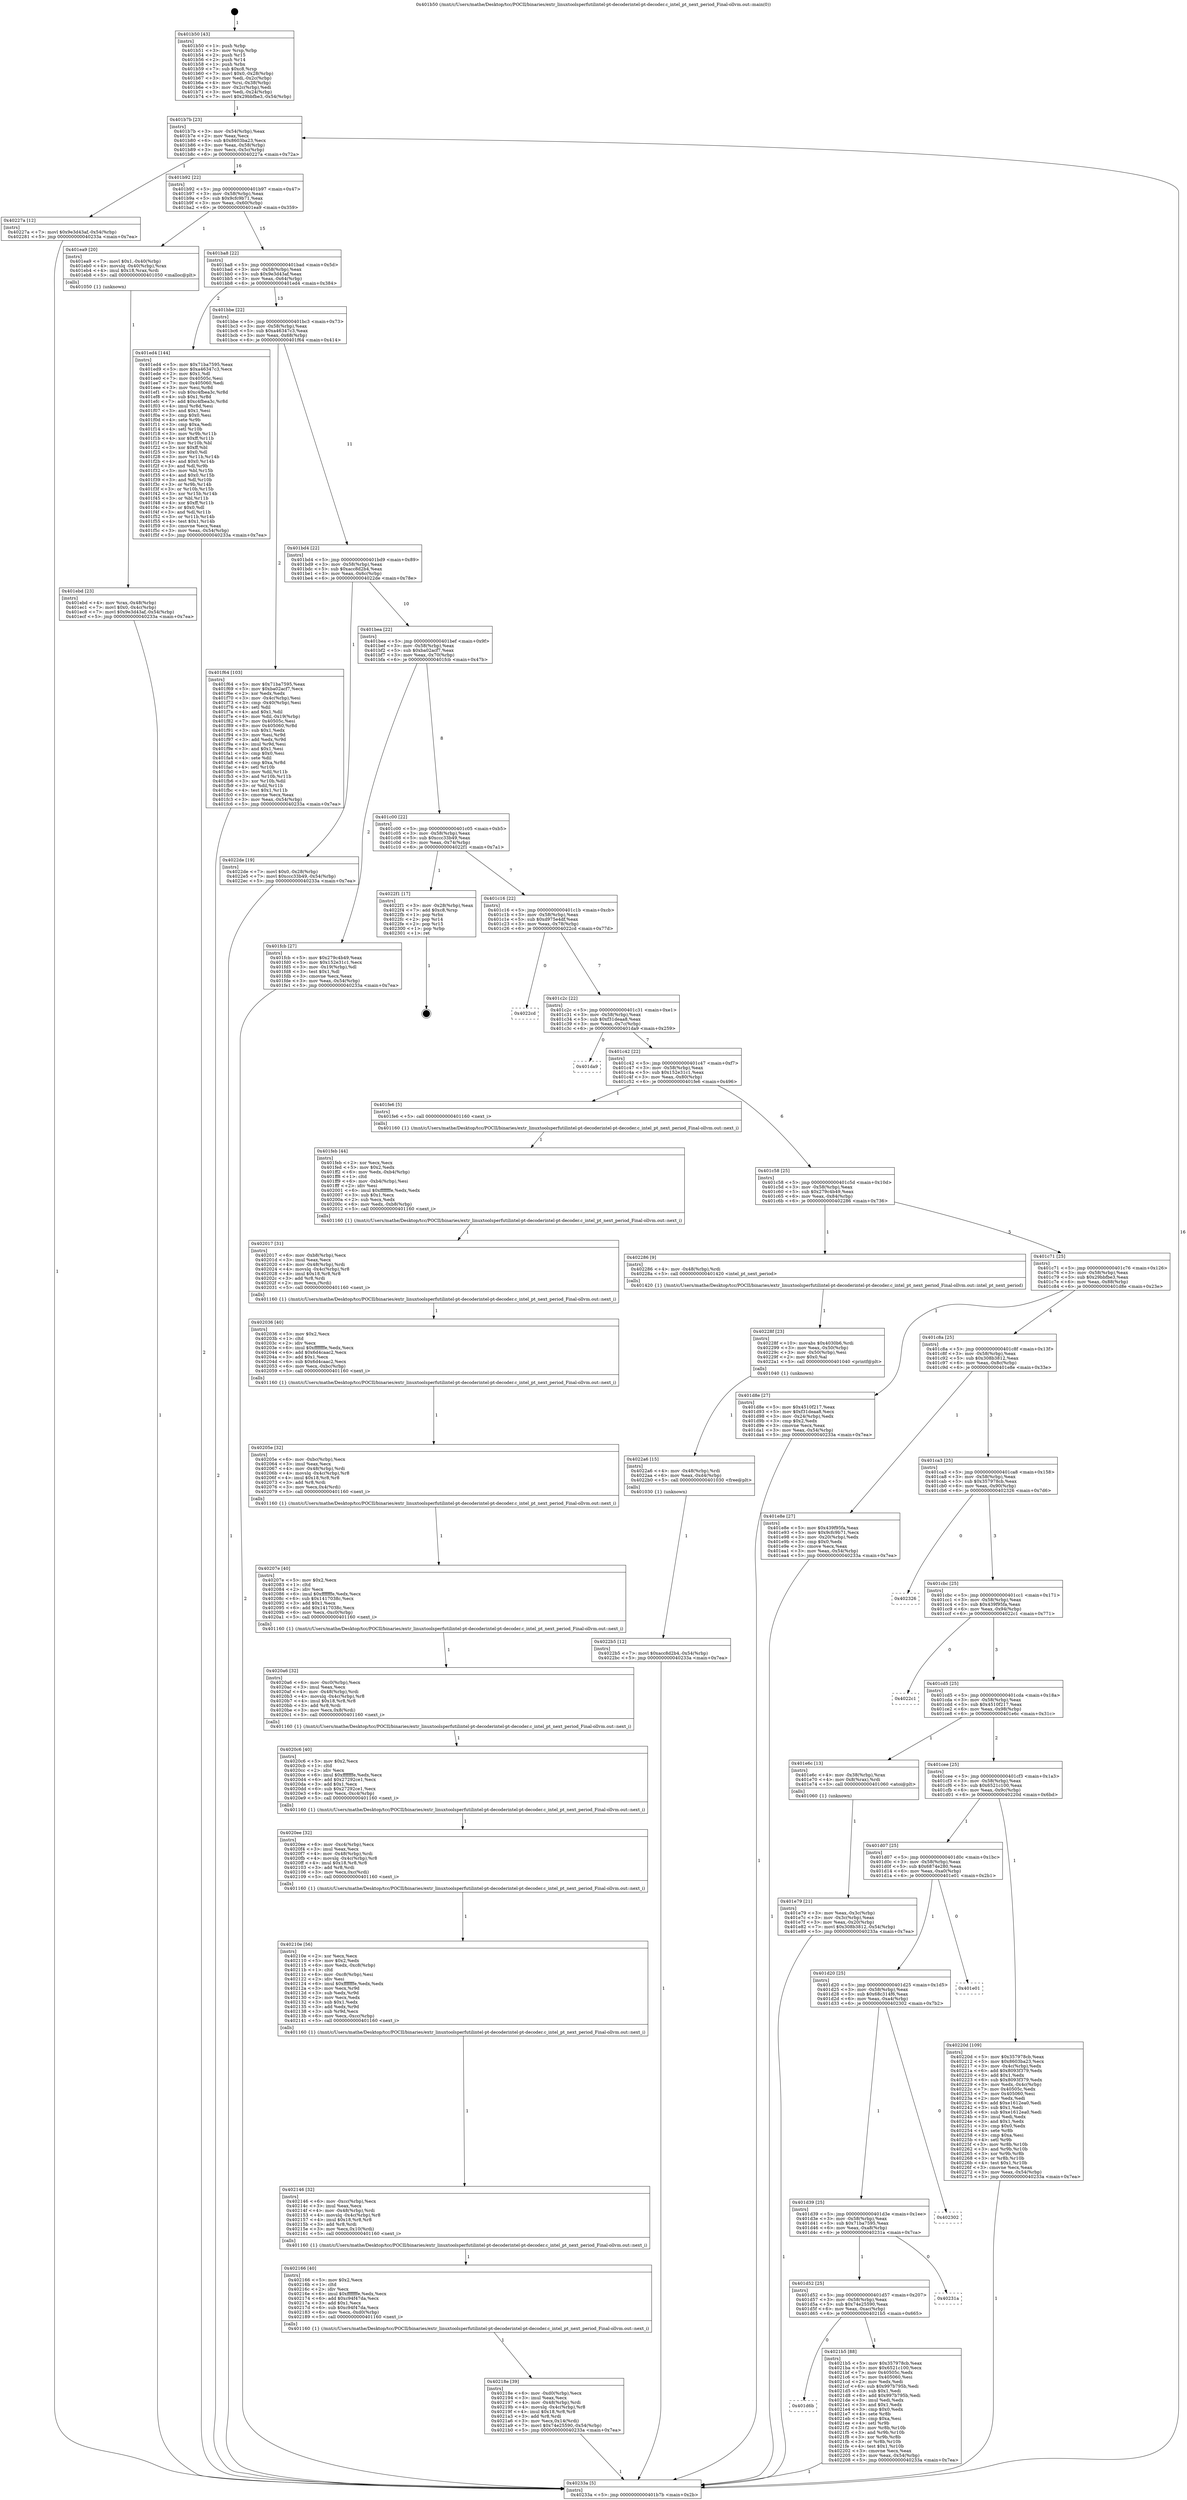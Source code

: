 digraph "0x401b50" {
  label = "0x401b50 (/mnt/c/Users/mathe/Desktop/tcc/POCII/binaries/extr_linuxtoolsperfutilintel-pt-decoderintel-pt-decoder.c_intel_pt_next_period_Final-ollvm.out::main(0))"
  labelloc = "t"
  node[shape=record]

  Entry [label="",width=0.3,height=0.3,shape=circle,fillcolor=black,style=filled]
  "0x401b7b" [label="{
     0x401b7b [23]\l
     | [instrs]\l
     &nbsp;&nbsp;0x401b7b \<+3\>: mov -0x54(%rbp),%eax\l
     &nbsp;&nbsp;0x401b7e \<+2\>: mov %eax,%ecx\l
     &nbsp;&nbsp;0x401b80 \<+6\>: sub $0x8603ba23,%ecx\l
     &nbsp;&nbsp;0x401b86 \<+3\>: mov %eax,-0x58(%rbp)\l
     &nbsp;&nbsp;0x401b89 \<+3\>: mov %ecx,-0x5c(%rbp)\l
     &nbsp;&nbsp;0x401b8c \<+6\>: je 000000000040227a \<main+0x72a\>\l
  }"]
  "0x40227a" [label="{
     0x40227a [12]\l
     | [instrs]\l
     &nbsp;&nbsp;0x40227a \<+7\>: movl $0x9e3d43af,-0x54(%rbp)\l
     &nbsp;&nbsp;0x402281 \<+5\>: jmp 000000000040233a \<main+0x7ea\>\l
  }"]
  "0x401b92" [label="{
     0x401b92 [22]\l
     | [instrs]\l
     &nbsp;&nbsp;0x401b92 \<+5\>: jmp 0000000000401b97 \<main+0x47\>\l
     &nbsp;&nbsp;0x401b97 \<+3\>: mov -0x58(%rbp),%eax\l
     &nbsp;&nbsp;0x401b9a \<+5\>: sub $0x9cfc9b71,%eax\l
     &nbsp;&nbsp;0x401b9f \<+3\>: mov %eax,-0x60(%rbp)\l
     &nbsp;&nbsp;0x401ba2 \<+6\>: je 0000000000401ea9 \<main+0x359\>\l
  }"]
  Exit [label="",width=0.3,height=0.3,shape=circle,fillcolor=black,style=filled,peripheries=2]
  "0x401ea9" [label="{
     0x401ea9 [20]\l
     | [instrs]\l
     &nbsp;&nbsp;0x401ea9 \<+7\>: movl $0x1,-0x40(%rbp)\l
     &nbsp;&nbsp;0x401eb0 \<+4\>: movslq -0x40(%rbp),%rax\l
     &nbsp;&nbsp;0x401eb4 \<+4\>: imul $0x18,%rax,%rdi\l
     &nbsp;&nbsp;0x401eb8 \<+5\>: call 0000000000401050 \<malloc@plt\>\l
     | [calls]\l
     &nbsp;&nbsp;0x401050 \{1\} (unknown)\l
  }"]
  "0x401ba8" [label="{
     0x401ba8 [22]\l
     | [instrs]\l
     &nbsp;&nbsp;0x401ba8 \<+5\>: jmp 0000000000401bad \<main+0x5d\>\l
     &nbsp;&nbsp;0x401bad \<+3\>: mov -0x58(%rbp),%eax\l
     &nbsp;&nbsp;0x401bb0 \<+5\>: sub $0x9e3d43af,%eax\l
     &nbsp;&nbsp;0x401bb5 \<+3\>: mov %eax,-0x64(%rbp)\l
     &nbsp;&nbsp;0x401bb8 \<+6\>: je 0000000000401ed4 \<main+0x384\>\l
  }"]
  "0x4022b5" [label="{
     0x4022b5 [12]\l
     | [instrs]\l
     &nbsp;&nbsp;0x4022b5 \<+7\>: movl $0xacc8d2b4,-0x54(%rbp)\l
     &nbsp;&nbsp;0x4022bc \<+5\>: jmp 000000000040233a \<main+0x7ea\>\l
  }"]
  "0x401ed4" [label="{
     0x401ed4 [144]\l
     | [instrs]\l
     &nbsp;&nbsp;0x401ed4 \<+5\>: mov $0x71ba7595,%eax\l
     &nbsp;&nbsp;0x401ed9 \<+5\>: mov $0xa46347c3,%ecx\l
     &nbsp;&nbsp;0x401ede \<+2\>: mov $0x1,%dl\l
     &nbsp;&nbsp;0x401ee0 \<+7\>: mov 0x40505c,%esi\l
     &nbsp;&nbsp;0x401ee7 \<+7\>: mov 0x405060,%edi\l
     &nbsp;&nbsp;0x401eee \<+3\>: mov %esi,%r8d\l
     &nbsp;&nbsp;0x401ef1 \<+7\>: sub $0xc4fbea3c,%r8d\l
     &nbsp;&nbsp;0x401ef8 \<+4\>: sub $0x1,%r8d\l
     &nbsp;&nbsp;0x401efc \<+7\>: add $0xc4fbea3c,%r8d\l
     &nbsp;&nbsp;0x401f03 \<+4\>: imul %r8d,%esi\l
     &nbsp;&nbsp;0x401f07 \<+3\>: and $0x1,%esi\l
     &nbsp;&nbsp;0x401f0a \<+3\>: cmp $0x0,%esi\l
     &nbsp;&nbsp;0x401f0d \<+4\>: sete %r9b\l
     &nbsp;&nbsp;0x401f11 \<+3\>: cmp $0xa,%edi\l
     &nbsp;&nbsp;0x401f14 \<+4\>: setl %r10b\l
     &nbsp;&nbsp;0x401f18 \<+3\>: mov %r9b,%r11b\l
     &nbsp;&nbsp;0x401f1b \<+4\>: xor $0xff,%r11b\l
     &nbsp;&nbsp;0x401f1f \<+3\>: mov %r10b,%bl\l
     &nbsp;&nbsp;0x401f22 \<+3\>: xor $0xff,%bl\l
     &nbsp;&nbsp;0x401f25 \<+3\>: xor $0x0,%dl\l
     &nbsp;&nbsp;0x401f28 \<+3\>: mov %r11b,%r14b\l
     &nbsp;&nbsp;0x401f2b \<+4\>: and $0x0,%r14b\l
     &nbsp;&nbsp;0x401f2f \<+3\>: and %dl,%r9b\l
     &nbsp;&nbsp;0x401f32 \<+3\>: mov %bl,%r15b\l
     &nbsp;&nbsp;0x401f35 \<+4\>: and $0x0,%r15b\l
     &nbsp;&nbsp;0x401f39 \<+3\>: and %dl,%r10b\l
     &nbsp;&nbsp;0x401f3c \<+3\>: or %r9b,%r14b\l
     &nbsp;&nbsp;0x401f3f \<+3\>: or %r10b,%r15b\l
     &nbsp;&nbsp;0x401f42 \<+3\>: xor %r15b,%r14b\l
     &nbsp;&nbsp;0x401f45 \<+3\>: or %bl,%r11b\l
     &nbsp;&nbsp;0x401f48 \<+4\>: xor $0xff,%r11b\l
     &nbsp;&nbsp;0x401f4c \<+3\>: or $0x0,%dl\l
     &nbsp;&nbsp;0x401f4f \<+3\>: and %dl,%r11b\l
     &nbsp;&nbsp;0x401f52 \<+3\>: or %r11b,%r14b\l
     &nbsp;&nbsp;0x401f55 \<+4\>: test $0x1,%r14b\l
     &nbsp;&nbsp;0x401f59 \<+3\>: cmovne %ecx,%eax\l
     &nbsp;&nbsp;0x401f5c \<+3\>: mov %eax,-0x54(%rbp)\l
     &nbsp;&nbsp;0x401f5f \<+5\>: jmp 000000000040233a \<main+0x7ea\>\l
  }"]
  "0x401bbe" [label="{
     0x401bbe [22]\l
     | [instrs]\l
     &nbsp;&nbsp;0x401bbe \<+5\>: jmp 0000000000401bc3 \<main+0x73\>\l
     &nbsp;&nbsp;0x401bc3 \<+3\>: mov -0x58(%rbp),%eax\l
     &nbsp;&nbsp;0x401bc6 \<+5\>: sub $0xa46347c3,%eax\l
     &nbsp;&nbsp;0x401bcb \<+3\>: mov %eax,-0x68(%rbp)\l
     &nbsp;&nbsp;0x401bce \<+6\>: je 0000000000401f64 \<main+0x414\>\l
  }"]
  "0x4022a6" [label="{
     0x4022a6 [15]\l
     | [instrs]\l
     &nbsp;&nbsp;0x4022a6 \<+4\>: mov -0x48(%rbp),%rdi\l
     &nbsp;&nbsp;0x4022aa \<+6\>: mov %eax,-0xd4(%rbp)\l
     &nbsp;&nbsp;0x4022b0 \<+5\>: call 0000000000401030 \<free@plt\>\l
     | [calls]\l
     &nbsp;&nbsp;0x401030 \{1\} (unknown)\l
  }"]
  "0x401f64" [label="{
     0x401f64 [103]\l
     | [instrs]\l
     &nbsp;&nbsp;0x401f64 \<+5\>: mov $0x71ba7595,%eax\l
     &nbsp;&nbsp;0x401f69 \<+5\>: mov $0xba02acf7,%ecx\l
     &nbsp;&nbsp;0x401f6e \<+2\>: xor %edx,%edx\l
     &nbsp;&nbsp;0x401f70 \<+3\>: mov -0x4c(%rbp),%esi\l
     &nbsp;&nbsp;0x401f73 \<+3\>: cmp -0x40(%rbp),%esi\l
     &nbsp;&nbsp;0x401f76 \<+4\>: setl %dil\l
     &nbsp;&nbsp;0x401f7a \<+4\>: and $0x1,%dil\l
     &nbsp;&nbsp;0x401f7e \<+4\>: mov %dil,-0x19(%rbp)\l
     &nbsp;&nbsp;0x401f82 \<+7\>: mov 0x40505c,%esi\l
     &nbsp;&nbsp;0x401f89 \<+8\>: mov 0x405060,%r8d\l
     &nbsp;&nbsp;0x401f91 \<+3\>: sub $0x1,%edx\l
     &nbsp;&nbsp;0x401f94 \<+3\>: mov %esi,%r9d\l
     &nbsp;&nbsp;0x401f97 \<+3\>: add %edx,%r9d\l
     &nbsp;&nbsp;0x401f9a \<+4\>: imul %r9d,%esi\l
     &nbsp;&nbsp;0x401f9e \<+3\>: and $0x1,%esi\l
     &nbsp;&nbsp;0x401fa1 \<+3\>: cmp $0x0,%esi\l
     &nbsp;&nbsp;0x401fa4 \<+4\>: sete %dil\l
     &nbsp;&nbsp;0x401fa8 \<+4\>: cmp $0xa,%r8d\l
     &nbsp;&nbsp;0x401fac \<+4\>: setl %r10b\l
     &nbsp;&nbsp;0x401fb0 \<+3\>: mov %dil,%r11b\l
     &nbsp;&nbsp;0x401fb3 \<+3\>: and %r10b,%r11b\l
     &nbsp;&nbsp;0x401fb6 \<+3\>: xor %r10b,%dil\l
     &nbsp;&nbsp;0x401fb9 \<+3\>: or %dil,%r11b\l
     &nbsp;&nbsp;0x401fbc \<+4\>: test $0x1,%r11b\l
     &nbsp;&nbsp;0x401fc0 \<+3\>: cmovne %ecx,%eax\l
     &nbsp;&nbsp;0x401fc3 \<+3\>: mov %eax,-0x54(%rbp)\l
     &nbsp;&nbsp;0x401fc6 \<+5\>: jmp 000000000040233a \<main+0x7ea\>\l
  }"]
  "0x401bd4" [label="{
     0x401bd4 [22]\l
     | [instrs]\l
     &nbsp;&nbsp;0x401bd4 \<+5\>: jmp 0000000000401bd9 \<main+0x89\>\l
     &nbsp;&nbsp;0x401bd9 \<+3\>: mov -0x58(%rbp),%eax\l
     &nbsp;&nbsp;0x401bdc \<+5\>: sub $0xacc8d2b4,%eax\l
     &nbsp;&nbsp;0x401be1 \<+3\>: mov %eax,-0x6c(%rbp)\l
     &nbsp;&nbsp;0x401be4 \<+6\>: je 00000000004022de \<main+0x78e\>\l
  }"]
  "0x40228f" [label="{
     0x40228f [23]\l
     | [instrs]\l
     &nbsp;&nbsp;0x40228f \<+10\>: movabs $0x4030b6,%rdi\l
     &nbsp;&nbsp;0x402299 \<+3\>: mov %eax,-0x50(%rbp)\l
     &nbsp;&nbsp;0x40229c \<+3\>: mov -0x50(%rbp),%esi\l
     &nbsp;&nbsp;0x40229f \<+2\>: mov $0x0,%al\l
     &nbsp;&nbsp;0x4022a1 \<+5\>: call 0000000000401040 \<printf@plt\>\l
     | [calls]\l
     &nbsp;&nbsp;0x401040 \{1\} (unknown)\l
  }"]
  "0x4022de" [label="{
     0x4022de [19]\l
     | [instrs]\l
     &nbsp;&nbsp;0x4022de \<+7\>: movl $0x0,-0x28(%rbp)\l
     &nbsp;&nbsp;0x4022e5 \<+7\>: movl $0xccc33b49,-0x54(%rbp)\l
     &nbsp;&nbsp;0x4022ec \<+5\>: jmp 000000000040233a \<main+0x7ea\>\l
  }"]
  "0x401bea" [label="{
     0x401bea [22]\l
     | [instrs]\l
     &nbsp;&nbsp;0x401bea \<+5\>: jmp 0000000000401bef \<main+0x9f\>\l
     &nbsp;&nbsp;0x401bef \<+3\>: mov -0x58(%rbp),%eax\l
     &nbsp;&nbsp;0x401bf2 \<+5\>: sub $0xba02acf7,%eax\l
     &nbsp;&nbsp;0x401bf7 \<+3\>: mov %eax,-0x70(%rbp)\l
     &nbsp;&nbsp;0x401bfa \<+6\>: je 0000000000401fcb \<main+0x47b\>\l
  }"]
  "0x401d6b" [label="{
     0x401d6b\l
  }", style=dashed]
  "0x401fcb" [label="{
     0x401fcb [27]\l
     | [instrs]\l
     &nbsp;&nbsp;0x401fcb \<+5\>: mov $0x279c4b49,%eax\l
     &nbsp;&nbsp;0x401fd0 \<+5\>: mov $0x152e31c1,%ecx\l
     &nbsp;&nbsp;0x401fd5 \<+3\>: mov -0x19(%rbp),%dl\l
     &nbsp;&nbsp;0x401fd8 \<+3\>: test $0x1,%dl\l
     &nbsp;&nbsp;0x401fdb \<+3\>: cmovne %ecx,%eax\l
     &nbsp;&nbsp;0x401fde \<+3\>: mov %eax,-0x54(%rbp)\l
     &nbsp;&nbsp;0x401fe1 \<+5\>: jmp 000000000040233a \<main+0x7ea\>\l
  }"]
  "0x401c00" [label="{
     0x401c00 [22]\l
     | [instrs]\l
     &nbsp;&nbsp;0x401c00 \<+5\>: jmp 0000000000401c05 \<main+0xb5\>\l
     &nbsp;&nbsp;0x401c05 \<+3\>: mov -0x58(%rbp),%eax\l
     &nbsp;&nbsp;0x401c08 \<+5\>: sub $0xccc33b49,%eax\l
     &nbsp;&nbsp;0x401c0d \<+3\>: mov %eax,-0x74(%rbp)\l
     &nbsp;&nbsp;0x401c10 \<+6\>: je 00000000004022f1 \<main+0x7a1\>\l
  }"]
  "0x4021b5" [label="{
     0x4021b5 [88]\l
     | [instrs]\l
     &nbsp;&nbsp;0x4021b5 \<+5\>: mov $0x357978cb,%eax\l
     &nbsp;&nbsp;0x4021ba \<+5\>: mov $0x6521c100,%ecx\l
     &nbsp;&nbsp;0x4021bf \<+7\>: mov 0x40505c,%edx\l
     &nbsp;&nbsp;0x4021c6 \<+7\>: mov 0x405060,%esi\l
     &nbsp;&nbsp;0x4021cd \<+2\>: mov %edx,%edi\l
     &nbsp;&nbsp;0x4021cf \<+6\>: sub $0x997b795b,%edi\l
     &nbsp;&nbsp;0x4021d5 \<+3\>: sub $0x1,%edi\l
     &nbsp;&nbsp;0x4021d8 \<+6\>: add $0x997b795b,%edi\l
     &nbsp;&nbsp;0x4021de \<+3\>: imul %edi,%edx\l
     &nbsp;&nbsp;0x4021e1 \<+3\>: and $0x1,%edx\l
     &nbsp;&nbsp;0x4021e4 \<+3\>: cmp $0x0,%edx\l
     &nbsp;&nbsp;0x4021e7 \<+4\>: sete %r8b\l
     &nbsp;&nbsp;0x4021eb \<+3\>: cmp $0xa,%esi\l
     &nbsp;&nbsp;0x4021ee \<+4\>: setl %r9b\l
     &nbsp;&nbsp;0x4021f2 \<+3\>: mov %r8b,%r10b\l
     &nbsp;&nbsp;0x4021f5 \<+3\>: and %r9b,%r10b\l
     &nbsp;&nbsp;0x4021f8 \<+3\>: xor %r9b,%r8b\l
     &nbsp;&nbsp;0x4021fb \<+3\>: or %r8b,%r10b\l
     &nbsp;&nbsp;0x4021fe \<+4\>: test $0x1,%r10b\l
     &nbsp;&nbsp;0x402202 \<+3\>: cmovne %ecx,%eax\l
     &nbsp;&nbsp;0x402205 \<+3\>: mov %eax,-0x54(%rbp)\l
     &nbsp;&nbsp;0x402208 \<+5\>: jmp 000000000040233a \<main+0x7ea\>\l
  }"]
  "0x4022f1" [label="{
     0x4022f1 [17]\l
     | [instrs]\l
     &nbsp;&nbsp;0x4022f1 \<+3\>: mov -0x28(%rbp),%eax\l
     &nbsp;&nbsp;0x4022f4 \<+7\>: add $0xc8,%rsp\l
     &nbsp;&nbsp;0x4022fb \<+1\>: pop %rbx\l
     &nbsp;&nbsp;0x4022fc \<+2\>: pop %r14\l
     &nbsp;&nbsp;0x4022fe \<+2\>: pop %r15\l
     &nbsp;&nbsp;0x402300 \<+1\>: pop %rbp\l
     &nbsp;&nbsp;0x402301 \<+1\>: ret\l
  }"]
  "0x401c16" [label="{
     0x401c16 [22]\l
     | [instrs]\l
     &nbsp;&nbsp;0x401c16 \<+5\>: jmp 0000000000401c1b \<main+0xcb\>\l
     &nbsp;&nbsp;0x401c1b \<+3\>: mov -0x58(%rbp),%eax\l
     &nbsp;&nbsp;0x401c1e \<+5\>: sub $0xd975e4df,%eax\l
     &nbsp;&nbsp;0x401c23 \<+3\>: mov %eax,-0x78(%rbp)\l
     &nbsp;&nbsp;0x401c26 \<+6\>: je 00000000004022cd \<main+0x77d\>\l
  }"]
  "0x401d52" [label="{
     0x401d52 [25]\l
     | [instrs]\l
     &nbsp;&nbsp;0x401d52 \<+5\>: jmp 0000000000401d57 \<main+0x207\>\l
     &nbsp;&nbsp;0x401d57 \<+3\>: mov -0x58(%rbp),%eax\l
     &nbsp;&nbsp;0x401d5a \<+5\>: sub $0x74e25590,%eax\l
     &nbsp;&nbsp;0x401d5f \<+6\>: mov %eax,-0xac(%rbp)\l
     &nbsp;&nbsp;0x401d65 \<+6\>: je 00000000004021b5 \<main+0x665\>\l
  }"]
  "0x4022cd" [label="{
     0x4022cd\l
  }", style=dashed]
  "0x401c2c" [label="{
     0x401c2c [22]\l
     | [instrs]\l
     &nbsp;&nbsp;0x401c2c \<+5\>: jmp 0000000000401c31 \<main+0xe1\>\l
     &nbsp;&nbsp;0x401c31 \<+3\>: mov -0x58(%rbp),%eax\l
     &nbsp;&nbsp;0x401c34 \<+5\>: sub $0xf31deaa8,%eax\l
     &nbsp;&nbsp;0x401c39 \<+3\>: mov %eax,-0x7c(%rbp)\l
     &nbsp;&nbsp;0x401c3c \<+6\>: je 0000000000401da9 \<main+0x259\>\l
  }"]
  "0x40231a" [label="{
     0x40231a\l
  }", style=dashed]
  "0x401da9" [label="{
     0x401da9\l
  }", style=dashed]
  "0x401c42" [label="{
     0x401c42 [22]\l
     | [instrs]\l
     &nbsp;&nbsp;0x401c42 \<+5\>: jmp 0000000000401c47 \<main+0xf7\>\l
     &nbsp;&nbsp;0x401c47 \<+3\>: mov -0x58(%rbp),%eax\l
     &nbsp;&nbsp;0x401c4a \<+5\>: sub $0x152e31c1,%eax\l
     &nbsp;&nbsp;0x401c4f \<+3\>: mov %eax,-0x80(%rbp)\l
     &nbsp;&nbsp;0x401c52 \<+6\>: je 0000000000401fe6 \<main+0x496\>\l
  }"]
  "0x401d39" [label="{
     0x401d39 [25]\l
     | [instrs]\l
     &nbsp;&nbsp;0x401d39 \<+5\>: jmp 0000000000401d3e \<main+0x1ee\>\l
     &nbsp;&nbsp;0x401d3e \<+3\>: mov -0x58(%rbp),%eax\l
     &nbsp;&nbsp;0x401d41 \<+5\>: sub $0x71ba7595,%eax\l
     &nbsp;&nbsp;0x401d46 \<+6\>: mov %eax,-0xa8(%rbp)\l
     &nbsp;&nbsp;0x401d4c \<+6\>: je 000000000040231a \<main+0x7ca\>\l
  }"]
  "0x401fe6" [label="{
     0x401fe6 [5]\l
     | [instrs]\l
     &nbsp;&nbsp;0x401fe6 \<+5\>: call 0000000000401160 \<next_i\>\l
     | [calls]\l
     &nbsp;&nbsp;0x401160 \{1\} (/mnt/c/Users/mathe/Desktop/tcc/POCII/binaries/extr_linuxtoolsperfutilintel-pt-decoderintel-pt-decoder.c_intel_pt_next_period_Final-ollvm.out::next_i)\l
  }"]
  "0x401c58" [label="{
     0x401c58 [25]\l
     | [instrs]\l
     &nbsp;&nbsp;0x401c58 \<+5\>: jmp 0000000000401c5d \<main+0x10d\>\l
     &nbsp;&nbsp;0x401c5d \<+3\>: mov -0x58(%rbp),%eax\l
     &nbsp;&nbsp;0x401c60 \<+5\>: sub $0x279c4b49,%eax\l
     &nbsp;&nbsp;0x401c65 \<+6\>: mov %eax,-0x84(%rbp)\l
     &nbsp;&nbsp;0x401c6b \<+6\>: je 0000000000402286 \<main+0x736\>\l
  }"]
  "0x402302" [label="{
     0x402302\l
  }", style=dashed]
  "0x402286" [label="{
     0x402286 [9]\l
     | [instrs]\l
     &nbsp;&nbsp;0x402286 \<+4\>: mov -0x48(%rbp),%rdi\l
     &nbsp;&nbsp;0x40228a \<+5\>: call 0000000000401420 \<intel_pt_next_period\>\l
     | [calls]\l
     &nbsp;&nbsp;0x401420 \{1\} (/mnt/c/Users/mathe/Desktop/tcc/POCII/binaries/extr_linuxtoolsperfutilintel-pt-decoderintel-pt-decoder.c_intel_pt_next_period_Final-ollvm.out::intel_pt_next_period)\l
  }"]
  "0x401c71" [label="{
     0x401c71 [25]\l
     | [instrs]\l
     &nbsp;&nbsp;0x401c71 \<+5\>: jmp 0000000000401c76 \<main+0x126\>\l
     &nbsp;&nbsp;0x401c76 \<+3\>: mov -0x58(%rbp),%eax\l
     &nbsp;&nbsp;0x401c79 \<+5\>: sub $0x29bbfbe3,%eax\l
     &nbsp;&nbsp;0x401c7e \<+6\>: mov %eax,-0x88(%rbp)\l
     &nbsp;&nbsp;0x401c84 \<+6\>: je 0000000000401d8e \<main+0x23e\>\l
  }"]
  "0x401d20" [label="{
     0x401d20 [25]\l
     | [instrs]\l
     &nbsp;&nbsp;0x401d20 \<+5\>: jmp 0000000000401d25 \<main+0x1d5\>\l
     &nbsp;&nbsp;0x401d25 \<+3\>: mov -0x58(%rbp),%eax\l
     &nbsp;&nbsp;0x401d28 \<+5\>: sub $0x68c314f6,%eax\l
     &nbsp;&nbsp;0x401d2d \<+6\>: mov %eax,-0xa4(%rbp)\l
     &nbsp;&nbsp;0x401d33 \<+6\>: je 0000000000402302 \<main+0x7b2\>\l
  }"]
  "0x401d8e" [label="{
     0x401d8e [27]\l
     | [instrs]\l
     &nbsp;&nbsp;0x401d8e \<+5\>: mov $0x4510f217,%eax\l
     &nbsp;&nbsp;0x401d93 \<+5\>: mov $0xf31deaa8,%ecx\l
     &nbsp;&nbsp;0x401d98 \<+3\>: mov -0x24(%rbp),%edx\l
     &nbsp;&nbsp;0x401d9b \<+3\>: cmp $0x2,%edx\l
     &nbsp;&nbsp;0x401d9e \<+3\>: cmovne %ecx,%eax\l
     &nbsp;&nbsp;0x401da1 \<+3\>: mov %eax,-0x54(%rbp)\l
     &nbsp;&nbsp;0x401da4 \<+5\>: jmp 000000000040233a \<main+0x7ea\>\l
  }"]
  "0x401c8a" [label="{
     0x401c8a [25]\l
     | [instrs]\l
     &nbsp;&nbsp;0x401c8a \<+5\>: jmp 0000000000401c8f \<main+0x13f\>\l
     &nbsp;&nbsp;0x401c8f \<+3\>: mov -0x58(%rbp),%eax\l
     &nbsp;&nbsp;0x401c92 \<+5\>: sub $0x308b3812,%eax\l
     &nbsp;&nbsp;0x401c97 \<+6\>: mov %eax,-0x8c(%rbp)\l
     &nbsp;&nbsp;0x401c9d \<+6\>: je 0000000000401e8e \<main+0x33e\>\l
  }"]
  "0x40233a" [label="{
     0x40233a [5]\l
     | [instrs]\l
     &nbsp;&nbsp;0x40233a \<+5\>: jmp 0000000000401b7b \<main+0x2b\>\l
  }"]
  "0x401b50" [label="{
     0x401b50 [43]\l
     | [instrs]\l
     &nbsp;&nbsp;0x401b50 \<+1\>: push %rbp\l
     &nbsp;&nbsp;0x401b51 \<+3\>: mov %rsp,%rbp\l
     &nbsp;&nbsp;0x401b54 \<+2\>: push %r15\l
     &nbsp;&nbsp;0x401b56 \<+2\>: push %r14\l
     &nbsp;&nbsp;0x401b58 \<+1\>: push %rbx\l
     &nbsp;&nbsp;0x401b59 \<+7\>: sub $0xc8,%rsp\l
     &nbsp;&nbsp;0x401b60 \<+7\>: movl $0x0,-0x28(%rbp)\l
     &nbsp;&nbsp;0x401b67 \<+3\>: mov %edi,-0x2c(%rbp)\l
     &nbsp;&nbsp;0x401b6a \<+4\>: mov %rsi,-0x38(%rbp)\l
     &nbsp;&nbsp;0x401b6e \<+3\>: mov -0x2c(%rbp),%edi\l
     &nbsp;&nbsp;0x401b71 \<+3\>: mov %edi,-0x24(%rbp)\l
     &nbsp;&nbsp;0x401b74 \<+7\>: movl $0x29bbfbe3,-0x54(%rbp)\l
  }"]
  "0x401e01" [label="{
     0x401e01\l
  }", style=dashed]
  "0x401e8e" [label="{
     0x401e8e [27]\l
     | [instrs]\l
     &nbsp;&nbsp;0x401e8e \<+5\>: mov $0x439f95fa,%eax\l
     &nbsp;&nbsp;0x401e93 \<+5\>: mov $0x9cfc9b71,%ecx\l
     &nbsp;&nbsp;0x401e98 \<+3\>: mov -0x20(%rbp),%edx\l
     &nbsp;&nbsp;0x401e9b \<+3\>: cmp $0x0,%edx\l
     &nbsp;&nbsp;0x401e9e \<+3\>: cmove %ecx,%eax\l
     &nbsp;&nbsp;0x401ea1 \<+3\>: mov %eax,-0x54(%rbp)\l
     &nbsp;&nbsp;0x401ea4 \<+5\>: jmp 000000000040233a \<main+0x7ea\>\l
  }"]
  "0x401ca3" [label="{
     0x401ca3 [25]\l
     | [instrs]\l
     &nbsp;&nbsp;0x401ca3 \<+5\>: jmp 0000000000401ca8 \<main+0x158\>\l
     &nbsp;&nbsp;0x401ca8 \<+3\>: mov -0x58(%rbp),%eax\l
     &nbsp;&nbsp;0x401cab \<+5\>: sub $0x357978cb,%eax\l
     &nbsp;&nbsp;0x401cb0 \<+6\>: mov %eax,-0x90(%rbp)\l
     &nbsp;&nbsp;0x401cb6 \<+6\>: je 0000000000402326 \<main+0x7d6\>\l
  }"]
  "0x401d07" [label="{
     0x401d07 [25]\l
     | [instrs]\l
     &nbsp;&nbsp;0x401d07 \<+5\>: jmp 0000000000401d0c \<main+0x1bc\>\l
     &nbsp;&nbsp;0x401d0c \<+3\>: mov -0x58(%rbp),%eax\l
     &nbsp;&nbsp;0x401d0f \<+5\>: sub $0x6874e280,%eax\l
     &nbsp;&nbsp;0x401d14 \<+6\>: mov %eax,-0xa0(%rbp)\l
     &nbsp;&nbsp;0x401d1a \<+6\>: je 0000000000401e01 \<main+0x2b1\>\l
  }"]
  "0x402326" [label="{
     0x402326\l
  }", style=dashed]
  "0x401cbc" [label="{
     0x401cbc [25]\l
     | [instrs]\l
     &nbsp;&nbsp;0x401cbc \<+5\>: jmp 0000000000401cc1 \<main+0x171\>\l
     &nbsp;&nbsp;0x401cc1 \<+3\>: mov -0x58(%rbp),%eax\l
     &nbsp;&nbsp;0x401cc4 \<+5\>: sub $0x439f95fa,%eax\l
     &nbsp;&nbsp;0x401cc9 \<+6\>: mov %eax,-0x94(%rbp)\l
     &nbsp;&nbsp;0x401ccf \<+6\>: je 00000000004022c1 \<main+0x771\>\l
  }"]
  "0x40220d" [label="{
     0x40220d [109]\l
     | [instrs]\l
     &nbsp;&nbsp;0x40220d \<+5\>: mov $0x357978cb,%eax\l
     &nbsp;&nbsp;0x402212 \<+5\>: mov $0x8603ba23,%ecx\l
     &nbsp;&nbsp;0x402217 \<+3\>: mov -0x4c(%rbp),%edx\l
     &nbsp;&nbsp;0x40221a \<+6\>: add $0x8093f379,%edx\l
     &nbsp;&nbsp;0x402220 \<+3\>: add $0x1,%edx\l
     &nbsp;&nbsp;0x402223 \<+6\>: sub $0x8093f379,%edx\l
     &nbsp;&nbsp;0x402229 \<+3\>: mov %edx,-0x4c(%rbp)\l
     &nbsp;&nbsp;0x40222c \<+7\>: mov 0x40505c,%edx\l
     &nbsp;&nbsp;0x402233 \<+7\>: mov 0x405060,%esi\l
     &nbsp;&nbsp;0x40223a \<+2\>: mov %edx,%edi\l
     &nbsp;&nbsp;0x40223c \<+6\>: add $0xe1612ea0,%edi\l
     &nbsp;&nbsp;0x402242 \<+3\>: sub $0x1,%edi\l
     &nbsp;&nbsp;0x402245 \<+6\>: sub $0xe1612ea0,%edi\l
     &nbsp;&nbsp;0x40224b \<+3\>: imul %edi,%edx\l
     &nbsp;&nbsp;0x40224e \<+3\>: and $0x1,%edx\l
     &nbsp;&nbsp;0x402251 \<+3\>: cmp $0x0,%edx\l
     &nbsp;&nbsp;0x402254 \<+4\>: sete %r8b\l
     &nbsp;&nbsp;0x402258 \<+3\>: cmp $0xa,%esi\l
     &nbsp;&nbsp;0x40225b \<+4\>: setl %r9b\l
     &nbsp;&nbsp;0x40225f \<+3\>: mov %r8b,%r10b\l
     &nbsp;&nbsp;0x402262 \<+3\>: and %r9b,%r10b\l
     &nbsp;&nbsp;0x402265 \<+3\>: xor %r9b,%r8b\l
     &nbsp;&nbsp;0x402268 \<+3\>: or %r8b,%r10b\l
     &nbsp;&nbsp;0x40226b \<+4\>: test $0x1,%r10b\l
     &nbsp;&nbsp;0x40226f \<+3\>: cmovne %ecx,%eax\l
     &nbsp;&nbsp;0x402272 \<+3\>: mov %eax,-0x54(%rbp)\l
     &nbsp;&nbsp;0x402275 \<+5\>: jmp 000000000040233a \<main+0x7ea\>\l
  }"]
  "0x4022c1" [label="{
     0x4022c1\l
  }", style=dashed]
  "0x401cd5" [label="{
     0x401cd5 [25]\l
     | [instrs]\l
     &nbsp;&nbsp;0x401cd5 \<+5\>: jmp 0000000000401cda \<main+0x18a\>\l
     &nbsp;&nbsp;0x401cda \<+3\>: mov -0x58(%rbp),%eax\l
     &nbsp;&nbsp;0x401cdd \<+5\>: sub $0x4510f217,%eax\l
     &nbsp;&nbsp;0x401ce2 \<+6\>: mov %eax,-0x98(%rbp)\l
     &nbsp;&nbsp;0x401ce8 \<+6\>: je 0000000000401e6c \<main+0x31c\>\l
  }"]
  "0x40218e" [label="{
     0x40218e [39]\l
     | [instrs]\l
     &nbsp;&nbsp;0x40218e \<+6\>: mov -0xd0(%rbp),%ecx\l
     &nbsp;&nbsp;0x402194 \<+3\>: imul %eax,%ecx\l
     &nbsp;&nbsp;0x402197 \<+4\>: mov -0x48(%rbp),%rdi\l
     &nbsp;&nbsp;0x40219b \<+4\>: movslq -0x4c(%rbp),%r8\l
     &nbsp;&nbsp;0x40219f \<+4\>: imul $0x18,%r8,%r8\l
     &nbsp;&nbsp;0x4021a3 \<+3\>: add %r8,%rdi\l
     &nbsp;&nbsp;0x4021a6 \<+3\>: mov %ecx,0x14(%rdi)\l
     &nbsp;&nbsp;0x4021a9 \<+7\>: movl $0x74e25590,-0x54(%rbp)\l
     &nbsp;&nbsp;0x4021b0 \<+5\>: jmp 000000000040233a \<main+0x7ea\>\l
  }"]
  "0x401e6c" [label="{
     0x401e6c [13]\l
     | [instrs]\l
     &nbsp;&nbsp;0x401e6c \<+4\>: mov -0x38(%rbp),%rax\l
     &nbsp;&nbsp;0x401e70 \<+4\>: mov 0x8(%rax),%rdi\l
     &nbsp;&nbsp;0x401e74 \<+5\>: call 0000000000401060 \<atoi@plt\>\l
     | [calls]\l
     &nbsp;&nbsp;0x401060 \{1\} (unknown)\l
  }"]
  "0x401cee" [label="{
     0x401cee [25]\l
     | [instrs]\l
     &nbsp;&nbsp;0x401cee \<+5\>: jmp 0000000000401cf3 \<main+0x1a3\>\l
     &nbsp;&nbsp;0x401cf3 \<+3\>: mov -0x58(%rbp),%eax\l
     &nbsp;&nbsp;0x401cf6 \<+5\>: sub $0x6521c100,%eax\l
     &nbsp;&nbsp;0x401cfb \<+6\>: mov %eax,-0x9c(%rbp)\l
     &nbsp;&nbsp;0x401d01 \<+6\>: je 000000000040220d \<main+0x6bd\>\l
  }"]
  "0x401e79" [label="{
     0x401e79 [21]\l
     | [instrs]\l
     &nbsp;&nbsp;0x401e79 \<+3\>: mov %eax,-0x3c(%rbp)\l
     &nbsp;&nbsp;0x401e7c \<+3\>: mov -0x3c(%rbp),%eax\l
     &nbsp;&nbsp;0x401e7f \<+3\>: mov %eax,-0x20(%rbp)\l
     &nbsp;&nbsp;0x401e82 \<+7\>: movl $0x308b3812,-0x54(%rbp)\l
     &nbsp;&nbsp;0x401e89 \<+5\>: jmp 000000000040233a \<main+0x7ea\>\l
  }"]
  "0x401ebd" [label="{
     0x401ebd [23]\l
     | [instrs]\l
     &nbsp;&nbsp;0x401ebd \<+4\>: mov %rax,-0x48(%rbp)\l
     &nbsp;&nbsp;0x401ec1 \<+7\>: movl $0x0,-0x4c(%rbp)\l
     &nbsp;&nbsp;0x401ec8 \<+7\>: movl $0x9e3d43af,-0x54(%rbp)\l
     &nbsp;&nbsp;0x401ecf \<+5\>: jmp 000000000040233a \<main+0x7ea\>\l
  }"]
  "0x401feb" [label="{
     0x401feb [44]\l
     | [instrs]\l
     &nbsp;&nbsp;0x401feb \<+2\>: xor %ecx,%ecx\l
     &nbsp;&nbsp;0x401fed \<+5\>: mov $0x2,%edx\l
     &nbsp;&nbsp;0x401ff2 \<+6\>: mov %edx,-0xb4(%rbp)\l
     &nbsp;&nbsp;0x401ff8 \<+1\>: cltd\l
     &nbsp;&nbsp;0x401ff9 \<+6\>: mov -0xb4(%rbp),%esi\l
     &nbsp;&nbsp;0x401fff \<+2\>: idiv %esi\l
     &nbsp;&nbsp;0x402001 \<+6\>: imul $0xfffffffe,%edx,%edx\l
     &nbsp;&nbsp;0x402007 \<+3\>: sub $0x1,%ecx\l
     &nbsp;&nbsp;0x40200a \<+2\>: sub %ecx,%edx\l
     &nbsp;&nbsp;0x40200c \<+6\>: mov %edx,-0xb8(%rbp)\l
     &nbsp;&nbsp;0x402012 \<+5\>: call 0000000000401160 \<next_i\>\l
     | [calls]\l
     &nbsp;&nbsp;0x401160 \{1\} (/mnt/c/Users/mathe/Desktop/tcc/POCII/binaries/extr_linuxtoolsperfutilintel-pt-decoderintel-pt-decoder.c_intel_pt_next_period_Final-ollvm.out::next_i)\l
  }"]
  "0x402017" [label="{
     0x402017 [31]\l
     | [instrs]\l
     &nbsp;&nbsp;0x402017 \<+6\>: mov -0xb8(%rbp),%ecx\l
     &nbsp;&nbsp;0x40201d \<+3\>: imul %eax,%ecx\l
     &nbsp;&nbsp;0x402020 \<+4\>: mov -0x48(%rbp),%rdi\l
     &nbsp;&nbsp;0x402024 \<+4\>: movslq -0x4c(%rbp),%r8\l
     &nbsp;&nbsp;0x402028 \<+4\>: imul $0x18,%r8,%r8\l
     &nbsp;&nbsp;0x40202c \<+3\>: add %r8,%rdi\l
     &nbsp;&nbsp;0x40202f \<+2\>: mov %ecx,(%rdi)\l
     &nbsp;&nbsp;0x402031 \<+5\>: call 0000000000401160 \<next_i\>\l
     | [calls]\l
     &nbsp;&nbsp;0x401160 \{1\} (/mnt/c/Users/mathe/Desktop/tcc/POCII/binaries/extr_linuxtoolsperfutilintel-pt-decoderintel-pt-decoder.c_intel_pt_next_period_Final-ollvm.out::next_i)\l
  }"]
  "0x402036" [label="{
     0x402036 [40]\l
     | [instrs]\l
     &nbsp;&nbsp;0x402036 \<+5\>: mov $0x2,%ecx\l
     &nbsp;&nbsp;0x40203b \<+1\>: cltd\l
     &nbsp;&nbsp;0x40203c \<+2\>: idiv %ecx\l
     &nbsp;&nbsp;0x40203e \<+6\>: imul $0xfffffffe,%edx,%ecx\l
     &nbsp;&nbsp;0x402044 \<+6\>: add $0x6d4caac2,%ecx\l
     &nbsp;&nbsp;0x40204a \<+3\>: add $0x1,%ecx\l
     &nbsp;&nbsp;0x40204d \<+6\>: sub $0x6d4caac2,%ecx\l
     &nbsp;&nbsp;0x402053 \<+6\>: mov %ecx,-0xbc(%rbp)\l
     &nbsp;&nbsp;0x402059 \<+5\>: call 0000000000401160 \<next_i\>\l
     | [calls]\l
     &nbsp;&nbsp;0x401160 \{1\} (/mnt/c/Users/mathe/Desktop/tcc/POCII/binaries/extr_linuxtoolsperfutilintel-pt-decoderintel-pt-decoder.c_intel_pt_next_period_Final-ollvm.out::next_i)\l
  }"]
  "0x40205e" [label="{
     0x40205e [32]\l
     | [instrs]\l
     &nbsp;&nbsp;0x40205e \<+6\>: mov -0xbc(%rbp),%ecx\l
     &nbsp;&nbsp;0x402064 \<+3\>: imul %eax,%ecx\l
     &nbsp;&nbsp;0x402067 \<+4\>: mov -0x48(%rbp),%rdi\l
     &nbsp;&nbsp;0x40206b \<+4\>: movslq -0x4c(%rbp),%r8\l
     &nbsp;&nbsp;0x40206f \<+4\>: imul $0x18,%r8,%r8\l
     &nbsp;&nbsp;0x402073 \<+3\>: add %r8,%rdi\l
     &nbsp;&nbsp;0x402076 \<+3\>: mov %ecx,0x4(%rdi)\l
     &nbsp;&nbsp;0x402079 \<+5\>: call 0000000000401160 \<next_i\>\l
     | [calls]\l
     &nbsp;&nbsp;0x401160 \{1\} (/mnt/c/Users/mathe/Desktop/tcc/POCII/binaries/extr_linuxtoolsperfutilintel-pt-decoderintel-pt-decoder.c_intel_pt_next_period_Final-ollvm.out::next_i)\l
  }"]
  "0x40207e" [label="{
     0x40207e [40]\l
     | [instrs]\l
     &nbsp;&nbsp;0x40207e \<+5\>: mov $0x2,%ecx\l
     &nbsp;&nbsp;0x402083 \<+1\>: cltd\l
     &nbsp;&nbsp;0x402084 \<+2\>: idiv %ecx\l
     &nbsp;&nbsp;0x402086 \<+6\>: imul $0xfffffffe,%edx,%ecx\l
     &nbsp;&nbsp;0x40208c \<+6\>: sub $0x1417038c,%ecx\l
     &nbsp;&nbsp;0x402092 \<+3\>: add $0x1,%ecx\l
     &nbsp;&nbsp;0x402095 \<+6\>: add $0x1417038c,%ecx\l
     &nbsp;&nbsp;0x40209b \<+6\>: mov %ecx,-0xc0(%rbp)\l
     &nbsp;&nbsp;0x4020a1 \<+5\>: call 0000000000401160 \<next_i\>\l
     | [calls]\l
     &nbsp;&nbsp;0x401160 \{1\} (/mnt/c/Users/mathe/Desktop/tcc/POCII/binaries/extr_linuxtoolsperfutilintel-pt-decoderintel-pt-decoder.c_intel_pt_next_period_Final-ollvm.out::next_i)\l
  }"]
  "0x4020a6" [label="{
     0x4020a6 [32]\l
     | [instrs]\l
     &nbsp;&nbsp;0x4020a6 \<+6\>: mov -0xc0(%rbp),%ecx\l
     &nbsp;&nbsp;0x4020ac \<+3\>: imul %eax,%ecx\l
     &nbsp;&nbsp;0x4020af \<+4\>: mov -0x48(%rbp),%rdi\l
     &nbsp;&nbsp;0x4020b3 \<+4\>: movslq -0x4c(%rbp),%r8\l
     &nbsp;&nbsp;0x4020b7 \<+4\>: imul $0x18,%r8,%r8\l
     &nbsp;&nbsp;0x4020bb \<+3\>: add %r8,%rdi\l
     &nbsp;&nbsp;0x4020be \<+3\>: mov %ecx,0x8(%rdi)\l
     &nbsp;&nbsp;0x4020c1 \<+5\>: call 0000000000401160 \<next_i\>\l
     | [calls]\l
     &nbsp;&nbsp;0x401160 \{1\} (/mnt/c/Users/mathe/Desktop/tcc/POCII/binaries/extr_linuxtoolsperfutilintel-pt-decoderintel-pt-decoder.c_intel_pt_next_period_Final-ollvm.out::next_i)\l
  }"]
  "0x4020c6" [label="{
     0x4020c6 [40]\l
     | [instrs]\l
     &nbsp;&nbsp;0x4020c6 \<+5\>: mov $0x2,%ecx\l
     &nbsp;&nbsp;0x4020cb \<+1\>: cltd\l
     &nbsp;&nbsp;0x4020cc \<+2\>: idiv %ecx\l
     &nbsp;&nbsp;0x4020ce \<+6\>: imul $0xfffffffe,%edx,%ecx\l
     &nbsp;&nbsp;0x4020d4 \<+6\>: add $0x27292ce1,%ecx\l
     &nbsp;&nbsp;0x4020da \<+3\>: add $0x1,%ecx\l
     &nbsp;&nbsp;0x4020dd \<+6\>: sub $0x27292ce1,%ecx\l
     &nbsp;&nbsp;0x4020e3 \<+6\>: mov %ecx,-0xc4(%rbp)\l
     &nbsp;&nbsp;0x4020e9 \<+5\>: call 0000000000401160 \<next_i\>\l
     | [calls]\l
     &nbsp;&nbsp;0x401160 \{1\} (/mnt/c/Users/mathe/Desktop/tcc/POCII/binaries/extr_linuxtoolsperfutilintel-pt-decoderintel-pt-decoder.c_intel_pt_next_period_Final-ollvm.out::next_i)\l
  }"]
  "0x4020ee" [label="{
     0x4020ee [32]\l
     | [instrs]\l
     &nbsp;&nbsp;0x4020ee \<+6\>: mov -0xc4(%rbp),%ecx\l
     &nbsp;&nbsp;0x4020f4 \<+3\>: imul %eax,%ecx\l
     &nbsp;&nbsp;0x4020f7 \<+4\>: mov -0x48(%rbp),%rdi\l
     &nbsp;&nbsp;0x4020fb \<+4\>: movslq -0x4c(%rbp),%r8\l
     &nbsp;&nbsp;0x4020ff \<+4\>: imul $0x18,%r8,%r8\l
     &nbsp;&nbsp;0x402103 \<+3\>: add %r8,%rdi\l
     &nbsp;&nbsp;0x402106 \<+3\>: mov %ecx,0xc(%rdi)\l
     &nbsp;&nbsp;0x402109 \<+5\>: call 0000000000401160 \<next_i\>\l
     | [calls]\l
     &nbsp;&nbsp;0x401160 \{1\} (/mnt/c/Users/mathe/Desktop/tcc/POCII/binaries/extr_linuxtoolsperfutilintel-pt-decoderintel-pt-decoder.c_intel_pt_next_period_Final-ollvm.out::next_i)\l
  }"]
  "0x40210e" [label="{
     0x40210e [56]\l
     | [instrs]\l
     &nbsp;&nbsp;0x40210e \<+2\>: xor %ecx,%ecx\l
     &nbsp;&nbsp;0x402110 \<+5\>: mov $0x2,%edx\l
     &nbsp;&nbsp;0x402115 \<+6\>: mov %edx,-0xc8(%rbp)\l
     &nbsp;&nbsp;0x40211b \<+1\>: cltd\l
     &nbsp;&nbsp;0x40211c \<+6\>: mov -0xc8(%rbp),%esi\l
     &nbsp;&nbsp;0x402122 \<+2\>: idiv %esi\l
     &nbsp;&nbsp;0x402124 \<+6\>: imul $0xfffffffe,%edx,%edx\l
     &nbsp;&nbsp;0x40212a \<+3\>: mov %ecx,%r9d\l
     &nbsp;&nbsp;0x40212d \<+3\>: sub %edx,%r9d\l
     &nbsp;&nbsp;0x402130 \<+2\>: mov %ecx,%edx\l
     &nbsp;&nbsp;0x402132 \<+3\>: sub $0x1,%edx\l
     &nbsp;&nbsp;0x402135 \<+3\>: add %edx,%r9d\l
     &nbsp;&nbsp;0x402138 \<+3\>: sub %r9d,%ecx\l
     &nbsp;&nbsp;0x40213b \<+6\>: mov %ecx,-0xcc(%rbp)\l
     &nbsp;&nbsp;0x402141 \<+5\>: call 0000000000401160 \<next_i\>\l
     | [calls]\l
     &nbsp;&nbsp;0x401160 \{1\} (/mnt/c/Users/mathe/Desktop/tcc/POCII/binaries/extr_linuxtoolsperfutilintel-pt-decoderintel-pt-decoder.c_intel_pt_next_period_Final-ollvm.out::next_i)\l
  }"]
  "0x402146" [label="{
     0x402146 [32]\l
     | [instrs]\l
     &nbsp;&nbsp;0x402146 \<+6\>: mov -0xcc(%rbp),%ecx\l
     &nbsp;&nbsp;0x40214c \<+3\>: imul %eax,%ecx\l
     &nbsp;&nbsp;0x40214f \<+4\>: mov -0x48(%rbp),%rdi\l
     &nbsp;&nbsp;0x402153 \<+4\>: movslq -0x4c(%rbp),%r8\l
     &nbsp;&nbsp;0x402157 \<+4\>: imul $0x18,%r8,%r8\l
     &nbsp;&nbsp;0x40215b \<+3\>: add %r8,%rdi\l
     &nbsp;&nbsp;0x40215e \<+3\>: mov %ecx,0x10(%rdi)\l
     &nbsp;&nbsp;0x402161 \<+5\>: call 0000000000401160 \<next_i\>\l
     | [calls]\l
     &nbsp;&nbsp;0x401160 \{1\} (/mnt/c/Users/mathe/Desktop/tcc/POCII/binaries/extr_linuxtoolsperfutilintel-pt-decoderintel-pt-decoder.c_intel_pt_next_period_Final-ollvm.out::next_i)\l
  }"]
  "0x402166" [label="{
     0x402166 [40]\l
     | [instrs]\l
     &nbsp;&nbsp;0x402166 \<+5\>: mov $0x2,%ecx\l
     &nbsp;&nbsp;0x40216b \<+1\>: cltd\l
     &nbsp;&nbsp;0x40216c \<+2\>: idiv %ecx\l
     &nbsp;&nbsp;0x40216e \<+6\>: imul $0xfffffffe,%edx,%ecx\l
     &nbsp;&nbsp;0x402174 \<+6\>: add $0xc94f47da,%ecx\l
     &nbsp;&nbsp;0x40217a \<+3\>: add $0x1,%ecx\l
     &nbsp;&nbsp;0x40217d \<+6\>: sub $0xc94f47da,%ecx\l
     &nbsp;&nbsp;0x402183 \<+6\>: mov %ecx,-0xd0(%rbp)\l
     &nbsp;&nbsp;0x402189 \<+5\>: call 0000000000401160 \<next_i\>\l
     | [calls]\l
     &nbsp;&nbsp;0x401160 \{1\} (/mnt/c/Users/mathe/Desktop/tcc/POCII/binaries/extr_linuxtoolsperfutilintel-pt-decoderintel-pt-decoder.c_intel_pt_next_period_Final-ollvm.out::next_i)\l
  }"]
  Entry -> "0x401b50" [label=" 1"]
  "0x401b7b" -> "0x40227a" [label=" 1"]
  "0x401b7b" -> "0x401b92" [label=" 16"]
  "0x4022f1" -> Exit [label=" 1"]
  "0x401b92" -> "0x401ea9" [label=" 1"]
  "0x401b92" -> "0x401ba8" [label=" 15"]
  "0x4022de" -> "0x40233a" [label=" 1"]
  "0x401ba8" -> "0x401ed4" [label=" 2"]
  "0x401ba8" -> "0x401bbe" [label=" 13"]
  "0x4022b5" -> "0x40233a" [label=" 1"]
  "0x401bbe" -> "0x401f64" [label=" 2"]
  "0x401bbe" -> "0x401bd4" [label=" 11"]
  "0x4022a6" -> "0x4022b5" [label=" 1"]
  "0x401bd4" -> "0x4022de" [label=" 1"]
  "0x401bd4" -> "0x401bea" [label=" 10"]
  "0x40228f" -> "0x4022a6" [label=" 1"]
  "0x401bea" -> "0x401fcb" [label=" 2"]
  "0x401bea" -> "0x401c00" [label=" 8"]
  "0x402286" -> "0x40228f" [label=" 1"]
  "0x401c00" -> "0x4022f1" [label=" 1"]
  "0x401c00" -> "0x401c16" [label=" 7"]
  "0x40227a" -> "0x40233a" [label=" 1"]
  "0x401c16" -> "0x4022cd" [label=" 0"]
  "0x401c16" -> "0x401c2c" [label=" 7"]
  "0x4021b5" -> "0x40233a" [label=" 1"]
  "0x401c2c" -> "0x401da9" [label=" 0"]
  "0x401c2c" -> "0x401c42" [label=" 7"]
  "0x401d52" -> "0x401d6b" [label=" 0"]
  "0x401c42" -> "0x401fe6" [label=" 1"]
  "0x401c42" -> "0x401c58" [label=" 6"]
  "0x40220d" -> "0x40233a" [label=" 1"]
  "0x401c58" -> "0x402286" [label=" 1"]
  "0x401c58" -> "0x401c71" [label=" 5"]
  "0x401d39" -> "0x401d52" [label=" 1"]
  "0x401c71" -> "0x401d8e" [label=" 1"]
  "0x401c71" -> "0x401c8a" [label=" 4"]
  "0x401d8e" -> "0x40233a" [label=" 1"]
  "0x401b50" -> "0x401b7b" [label=" 1"]
  "0x40233a" -> "0x401b7b" [label=" 16"]
  "0x401d52" -> "0x4021b5" [label=" 1"]
  "0x401c8a" -> "0x401e8e" [label=" 1"]
  "0x401c8a" -> "0x401ca3" [label=" 3"]
  "0x401d20" -> "0x401d39" [label=" 1"]
  "0x401ca3" -> "0x402326" [label=" 0"]
  "0x401ca3" -> "0x401cbc" [label=" 3"]
  "0x401d39" -> "0x40231a" [label=" 0"]
  "0x401cbc" -> "0x4022c1" [label=" 0"]
  "0x401cbc" -> "0x401cd5" [label=" 3"]
  "0x401d07" -> "0x401d20" [label=" 1"]
  "0x401cd5" -> "0x401e6c" [label=" 1"]
  "0x401cd5" -> "0x401cee" [label=" 2"]
  "0x401e6c" -> "0x401e79" [label=" 1"]
  "0x401e79" -> "0x40233a" [label=" 1"]
  "0x401e8e" -> "0x40233a" [label=" 1"]
  "0x401ea9" -> "0x401ebd" [label=" 1"]
  "0x401ebd" -> "0x40233a" [label=" 1"]
  "0x401ed4" -> "0x40233a" [label=" 2"]
  "0x401f64" -> "0x40233a" [label=" 2"]
  "0x401fcb" -> "0x40233a" [label=" 2"]
  "0x401fe6" -> "0x401feb" [label=" 1"]
  "0x401feb" -> "0x402017" [label=" 1"]
  "0x402017" -> "0x402036" [label=" 1"]
  "0x402036" -> "0x40205e" [label=" 1"]
  "0x40205e" -> "0x40207e" [label=" 1"]
  "0x40207e" -> "0x4020a6" [label=" 1"]
  "0x4020a6" -> "0x4020c6" [label=" 1"]
  "0x4020c6" -> "0x4020ee" [label=" 1"]
  "0x4020ee" -> "0x40210e" [label=" 1"]
  "0x40210e" -> "0x402146" [label=" 1"]
  "0x402146" -> "0x402166" [label=" 1"]
  "0x402166" -> "0x40218e" [label=" 1"]
  "0x40218e" -> "0x40233a" [label=" 1"]
  "0x401d07" -> "0x401e01" [label=" 0"]
  "0x401cee" -> "0x40220d" [label=" 1"]
  "0x401cee" -> "0x401d07" [label=" 1"]
  "0x401d20" -> "0x402302" [label=" 0"]
}
